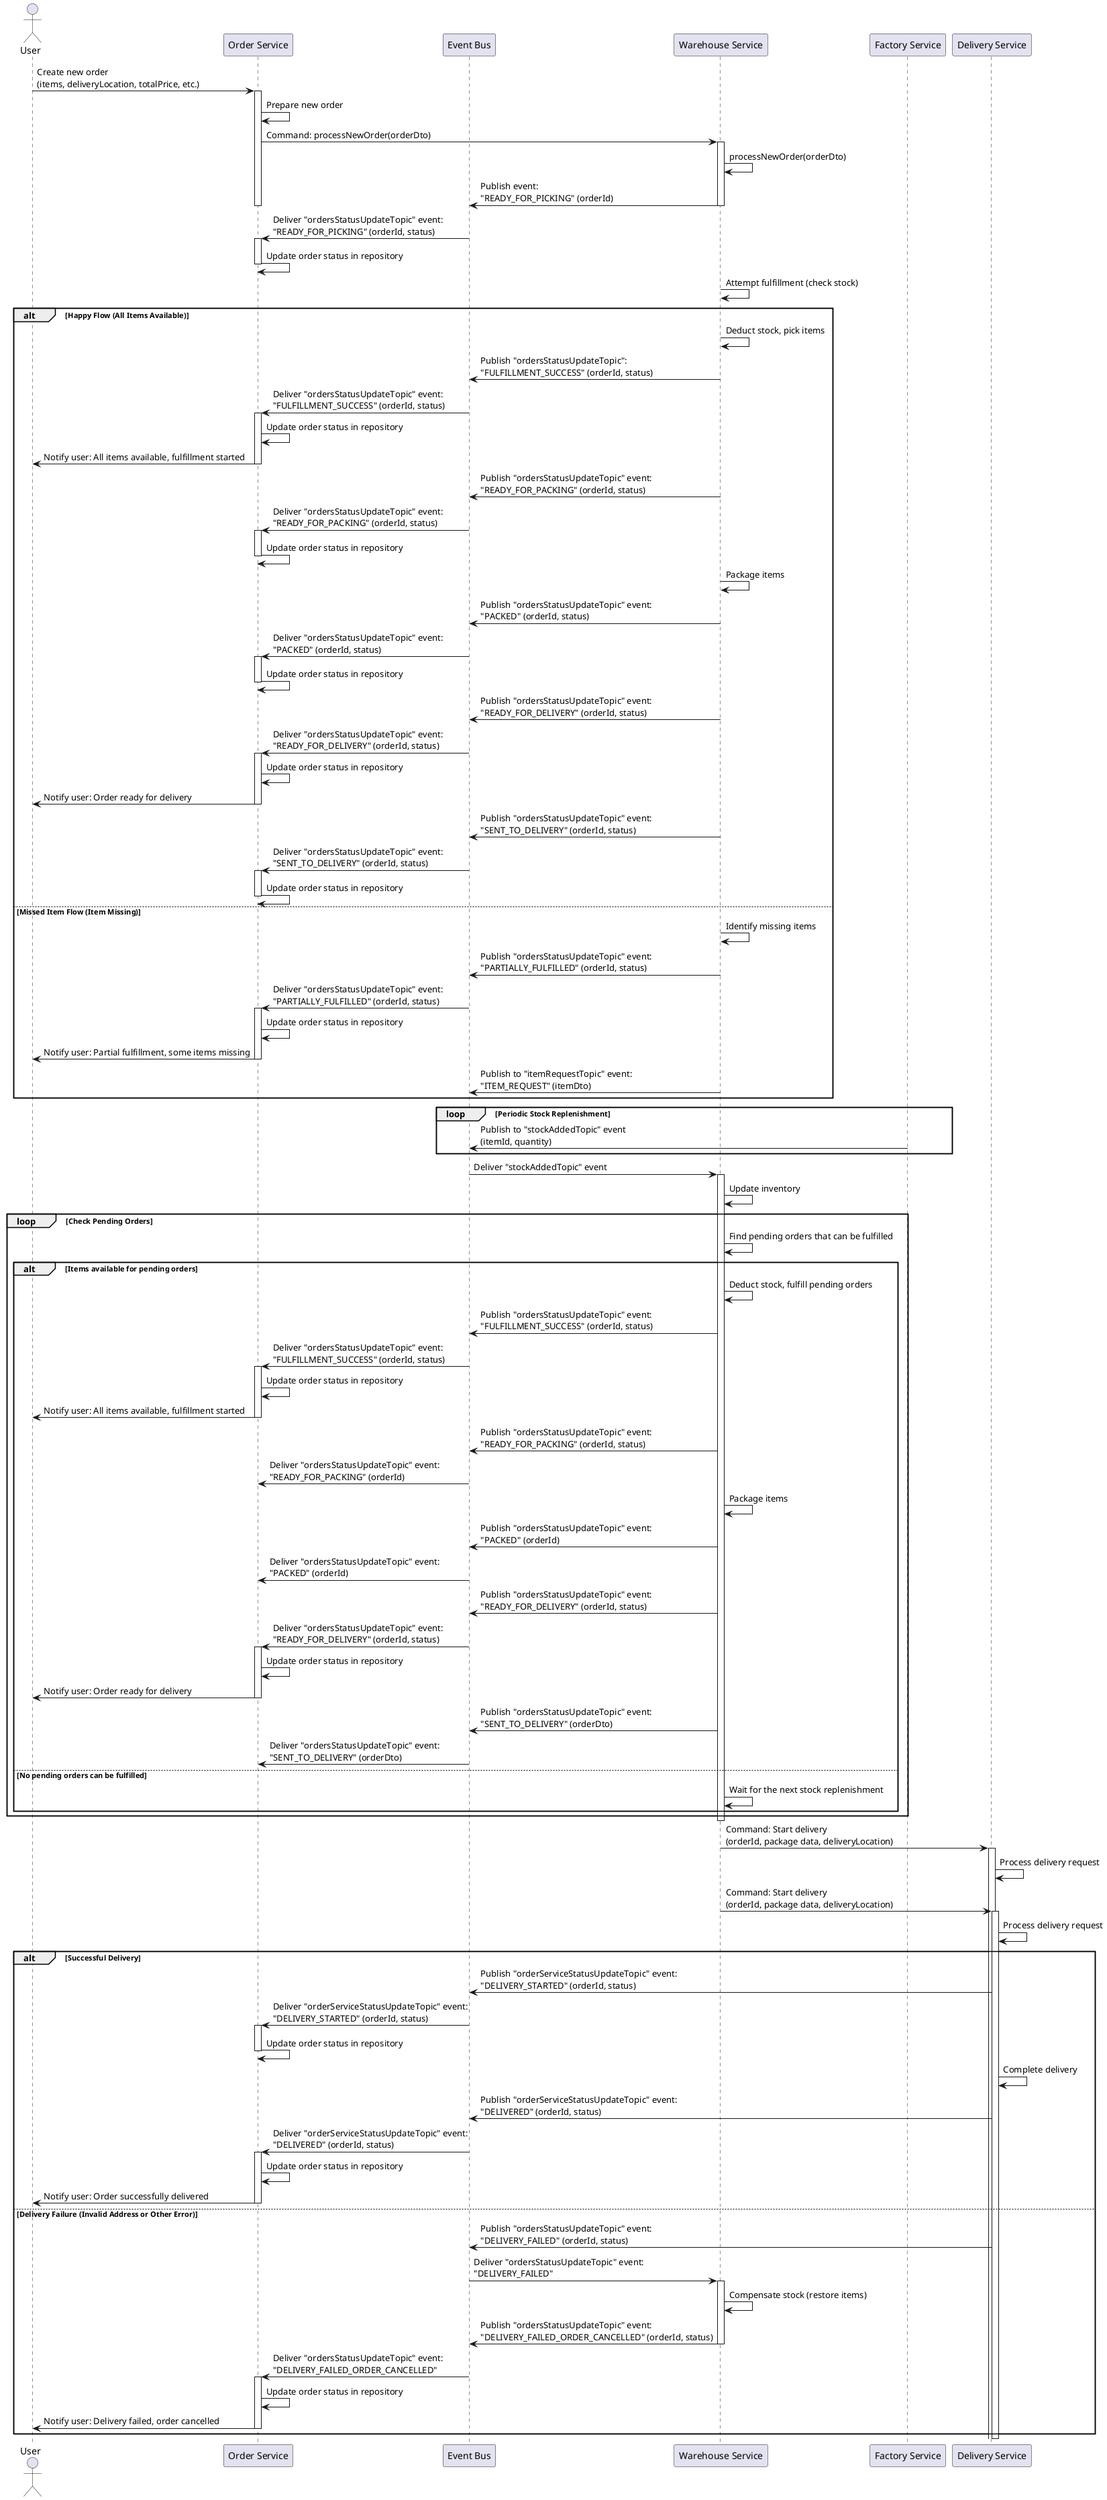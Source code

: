 @startuml
actor User
participant "Order Service" as Order
participant "Event Bus" as EB
participant "Warehouse Service" as Warehouse
participant "Factory Service" as Factory
participant "Delivery Service" as Delivery

' --- Stage 1: New Order Creation ---
User -> Order: Create new order\n(items, deliveryLocation, totalPrice, etc.)
activate Order
Order -> Order: Prepare new order
Order -> Warehouse: Command: processNewOrder(orderDto)
activate Warehouse
Warehouse -> Warehouse: processNewOrder(orderDto)
Warehouse -> EB: Publish event:\n"READY_FOR_PICKING" (orderId)
deactivate Warehouse
deactivate Order

' --- Stage 2: Warehouse Receives New Order ---
EB -> Order: Deliver "ordersStatusUpdateTopic" event:\n"READY_FOR_PICKING" (orderId, status)
activate Order
Order -> Order: Update order status in repository
deactivate Order

Warehouse -> Warehouse: Attempt fulfillment (check stock)

alt Happy Flow (All Items Available)
    Warehouse -> Warehouse: Deduct stock, pick items
    Warehouse -> EB: Publish "ordersStatusUpdateTopic":\n"FULFILLMENT_SUCCESS" (orderId, status)

    EB -> Order: Deliver "ordersStatusUpdateTopic" event:\n"FULFILLMENT_SUCCESS" (orderId, status)
    activate Order
    Order -> Order: Update order status in repository
    Order -> User: Notify user: All items available, fulfillment started
    deactivate Order

    Warehouse -> EB: Publish "ordersStatusUpdateTopic" event:\n"READY_FOR_PACKING" (orderId, status)

    EB -> Order: Deliver "ordersStatusUpdateTopic" event:\n"READY_FOR_PACKING" (orderId, status)
    activate Order
    Order -> Order: Update order status in repository
    deactivate Order

    Warehouse -> Warehouse: Package items
    Warehouse -> EB: Publish "ordersStatusUpdateTopic" event:\n"PACKED" (orderId, status)

    EB -> Order: Deliver "ordersStatusUpdateTopic" event:\n"PACKED" (orderId, status)
    activate Order
    Order -> Order: Update order status in repository
    deactivate Order

    Warehouse -> EB: Publish "ordersStatusUpdateTopic" event:\n"READY_FOR_DELIVERY" (orderId, status)

    EB -> Order: Deliver "ordersStatusUpdateTopic" event:\n"READY_FOR_DELIVERY" (orderId, status)
    activate Order
    Order -> Order: Update order status in repository
    Order -> User: Notify user: Order ready for delivery
    deactivate Order

    Warehouse -> EB: Publish "ordersStatusUpdateTopic" event:\n"SENT_TO_DELIVERY" (orderId, status)

    EB -> Order: Deliver "ordersStatusUpdateTopic" event:\n"SENT_TO_DELIVERY" (orderId, status)
    activate Order
    Order -> Order: Update order status in repository
    deactivate Order

else Missed Item Flow (Item Missing)
    Warehouse -> Warehouse: Identify missing items
    Warehouse -> EB: Publish "ordersStatusUpdateTopic" event:\n"PARTIALLY_FULFILLED" (orderId, status)

    EB -> Order: Deliver "ordersStatusUpdateTopic" event:\n"PARTIALLY_FULFILLED" (orderId, status)
    activate Order
    Order -> Order: Update order status in repository
    Order -> User: Notify user: Partial fulfillment, some items missing
    deactivate Order

    Warehouse -> EB: Publish to "itemRequestTopic" event:\n"ITEM_REQUEST" (itemDto)
end
deactivate Warehouse

' --- Background process: The factory periodically sends goods to the warehouse ---
loop Periodic Stock Replenishment
    Factory -> EB: Publish to "stockAddedTopic" event\n(itemId, quantity)
end

' --- Warehouse receives new items and checks pending orders ---
EB -> Warehouse: Deliver "stockAddedTopic" event
activate Warehouse
Warehouse -> Warehouse: Update inventory

loop Check Pending Orders
    Warehouse -> Warehouse: Find pending orders that can be fulfilled
    alt Items available for pending orders
        Warehouse -> Warehouse: Deduct stock, fulfill pending orders
        Warehouse -> EB: Publish "ordersStatusUpdateTopic" event:\n"FULFILLMENT_SUCCESS" (orderId, status)

        EB -> Order: Deliver "ordersStatusUpdateTopic" event:\n"FULFILLMENT_SUCCESS" (orderId, status)
        activate Order
        Order -> Order: Update order status in repository
        Order -> User: Notify user: All items available, fulfillment started
        deactivate Order

        Warehouse -> EB: Publish "ordersStatusUpdateTopic" event:\n"READY_FOR_PACKING" (orderId, status)
        EB -> Order: Deliver "ordersStatusUpdateTopic" event:\n"READY_FOR_PACKING" (orderId)

        Warehouse -> Warehouse: Package items
        Warehouse -> EB: Publish "ordersStatusUpdateTopic" event:\n"PACKED" (orderId)
        EB -> Order: Deliver "ordersStatusUpdateTopic" event:\n"PACKED" (orderId)

        Warehouse -> EB: Publish "ordersStatusUpdateTopic" event:\n"READY_FOR_DELIVERY" (orderId, status)
        EB -> Order: Deliver "ordersStatusUpdateTopic" event:\n"READY_FOR_DELIVERY" (orderId, status)
        activate Order
        Order -> Order: Update order status in repository
        Order -> User: Notify user: Order ready for delivery
        deactivate Order

        Warehouse -> EB: Publish "ordersStatusUpdateTopic" event:\n"SENT_TO_DELIVERY" (orderDto)
        EB -> Order: Deliver "ordersStatusUpdateTopic" event:\n"SENT_TO_DELIVERY" (orderDto)
    else No pending orders can be fulfilled
        Warehouse -> Warehouse: Wait for the next stock replenishment
    end
end
deactivate Warehouse

' --- Stage 3: Delivery Processing (using Command pattern) ---
Warehouse -> Delivery: Command: Start delivery\n(orderId, package data, deliveryLocation)
activate Delivery
Delivery -> Delivery: Process delivery request

' --- Stage 3: Delivery Processing (using Command pattern) ---
Warehouse -> Delivery: Command: Start delivery\n(orderId, package data, deliveryLocation)
activate Delivery
Delivery -> Delivery: Process delivery request

alt Successful Delivery
    Delivery -> EB: Publish "orderServiceStatusUpdateTopic" event:\n"DELIVERY_STARTED" (orderId, status)
    EB -> Order: Deliver "orderServiceStatusUpdateTopic" event:\n"DELIVERY_STARTED" (orderId, status)
    activate Order
    Order -> Order: Update order status in repository
    deactivate Order

    Delivery -> Delivery: Complete delivery
    Delivery -> EB: Publish "orderServiceStatusUpdateTopic" event:\n"DELIVERED" (orderId, status)
    EB -> Order: Deliver "orderServiceStatusUpdateTopic" event:\n"DELIVERED" (orderId, status)
    activate Order
    Order -> Order: Update order status in repository
    Order -> User: Notify user: Order successfully delivered
    deactivate Order

else Delivery Failure (Invalid Address or Other Error)
    Delivery -> EB: Publish "ordersStatusUpdateTopic" event:\n"DELIVERY_FAILED" (orderId, status)

    EB -> Warehouse: Deliver "ordersStatusUpdateTopic" event:\n"DELIVERY_FAILED"
    activate Warehouse
    Warehouse -> Warehouse: Compensate stock (restore items)
    Warehouse -> EB: Publish "ordersStatusUpdateTopic" event:\n"DELIVERY_FAILED_ORDER_CANCELLED" (orderId, status)
    deactivate Warehouse

    EB -> Order: Deliver "ordersStatusUpdateTopic" event:\n"DELIVERY_FAILED_ORDER_CANCELLED"
    activate Order
    Order -> Order: Update order status in repository
    Order -> User: Notify user: Delivery failed, order cancelled
    deactivate Order
end
deactivate Delivery

@enduml
